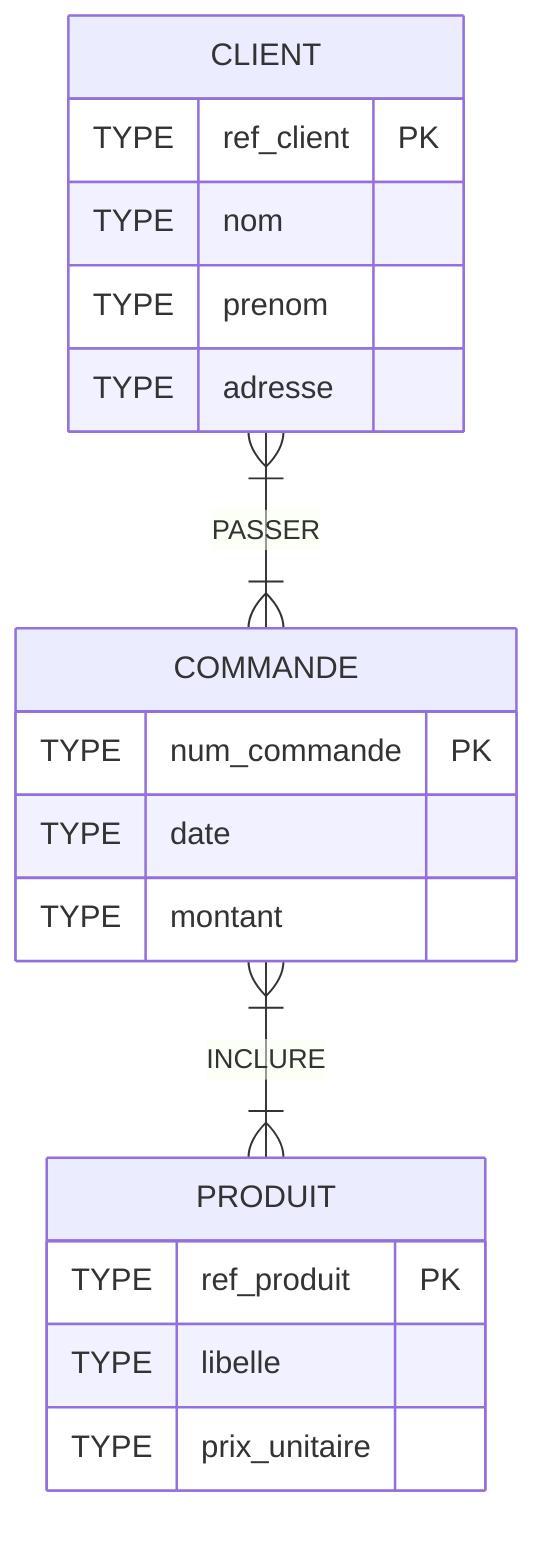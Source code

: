 erDiagram
  CLIENT {
    TYPE ref_client PK
    TYPE nom
    TYPE prenom
    TYPE adresse
  }
  COMMANDE {
    TYPE num_commande PK
    TYPE date
    TYPE montant
  }
  PRODUIT {
    TYPE ref_produit PK
    TYPE libelle
    TYPE prix_unitaire
  }
  CLIENT }|--|{ COMMANDE: PASSER
  COMMANDE }|--|{ PRODUIT: INCLURE